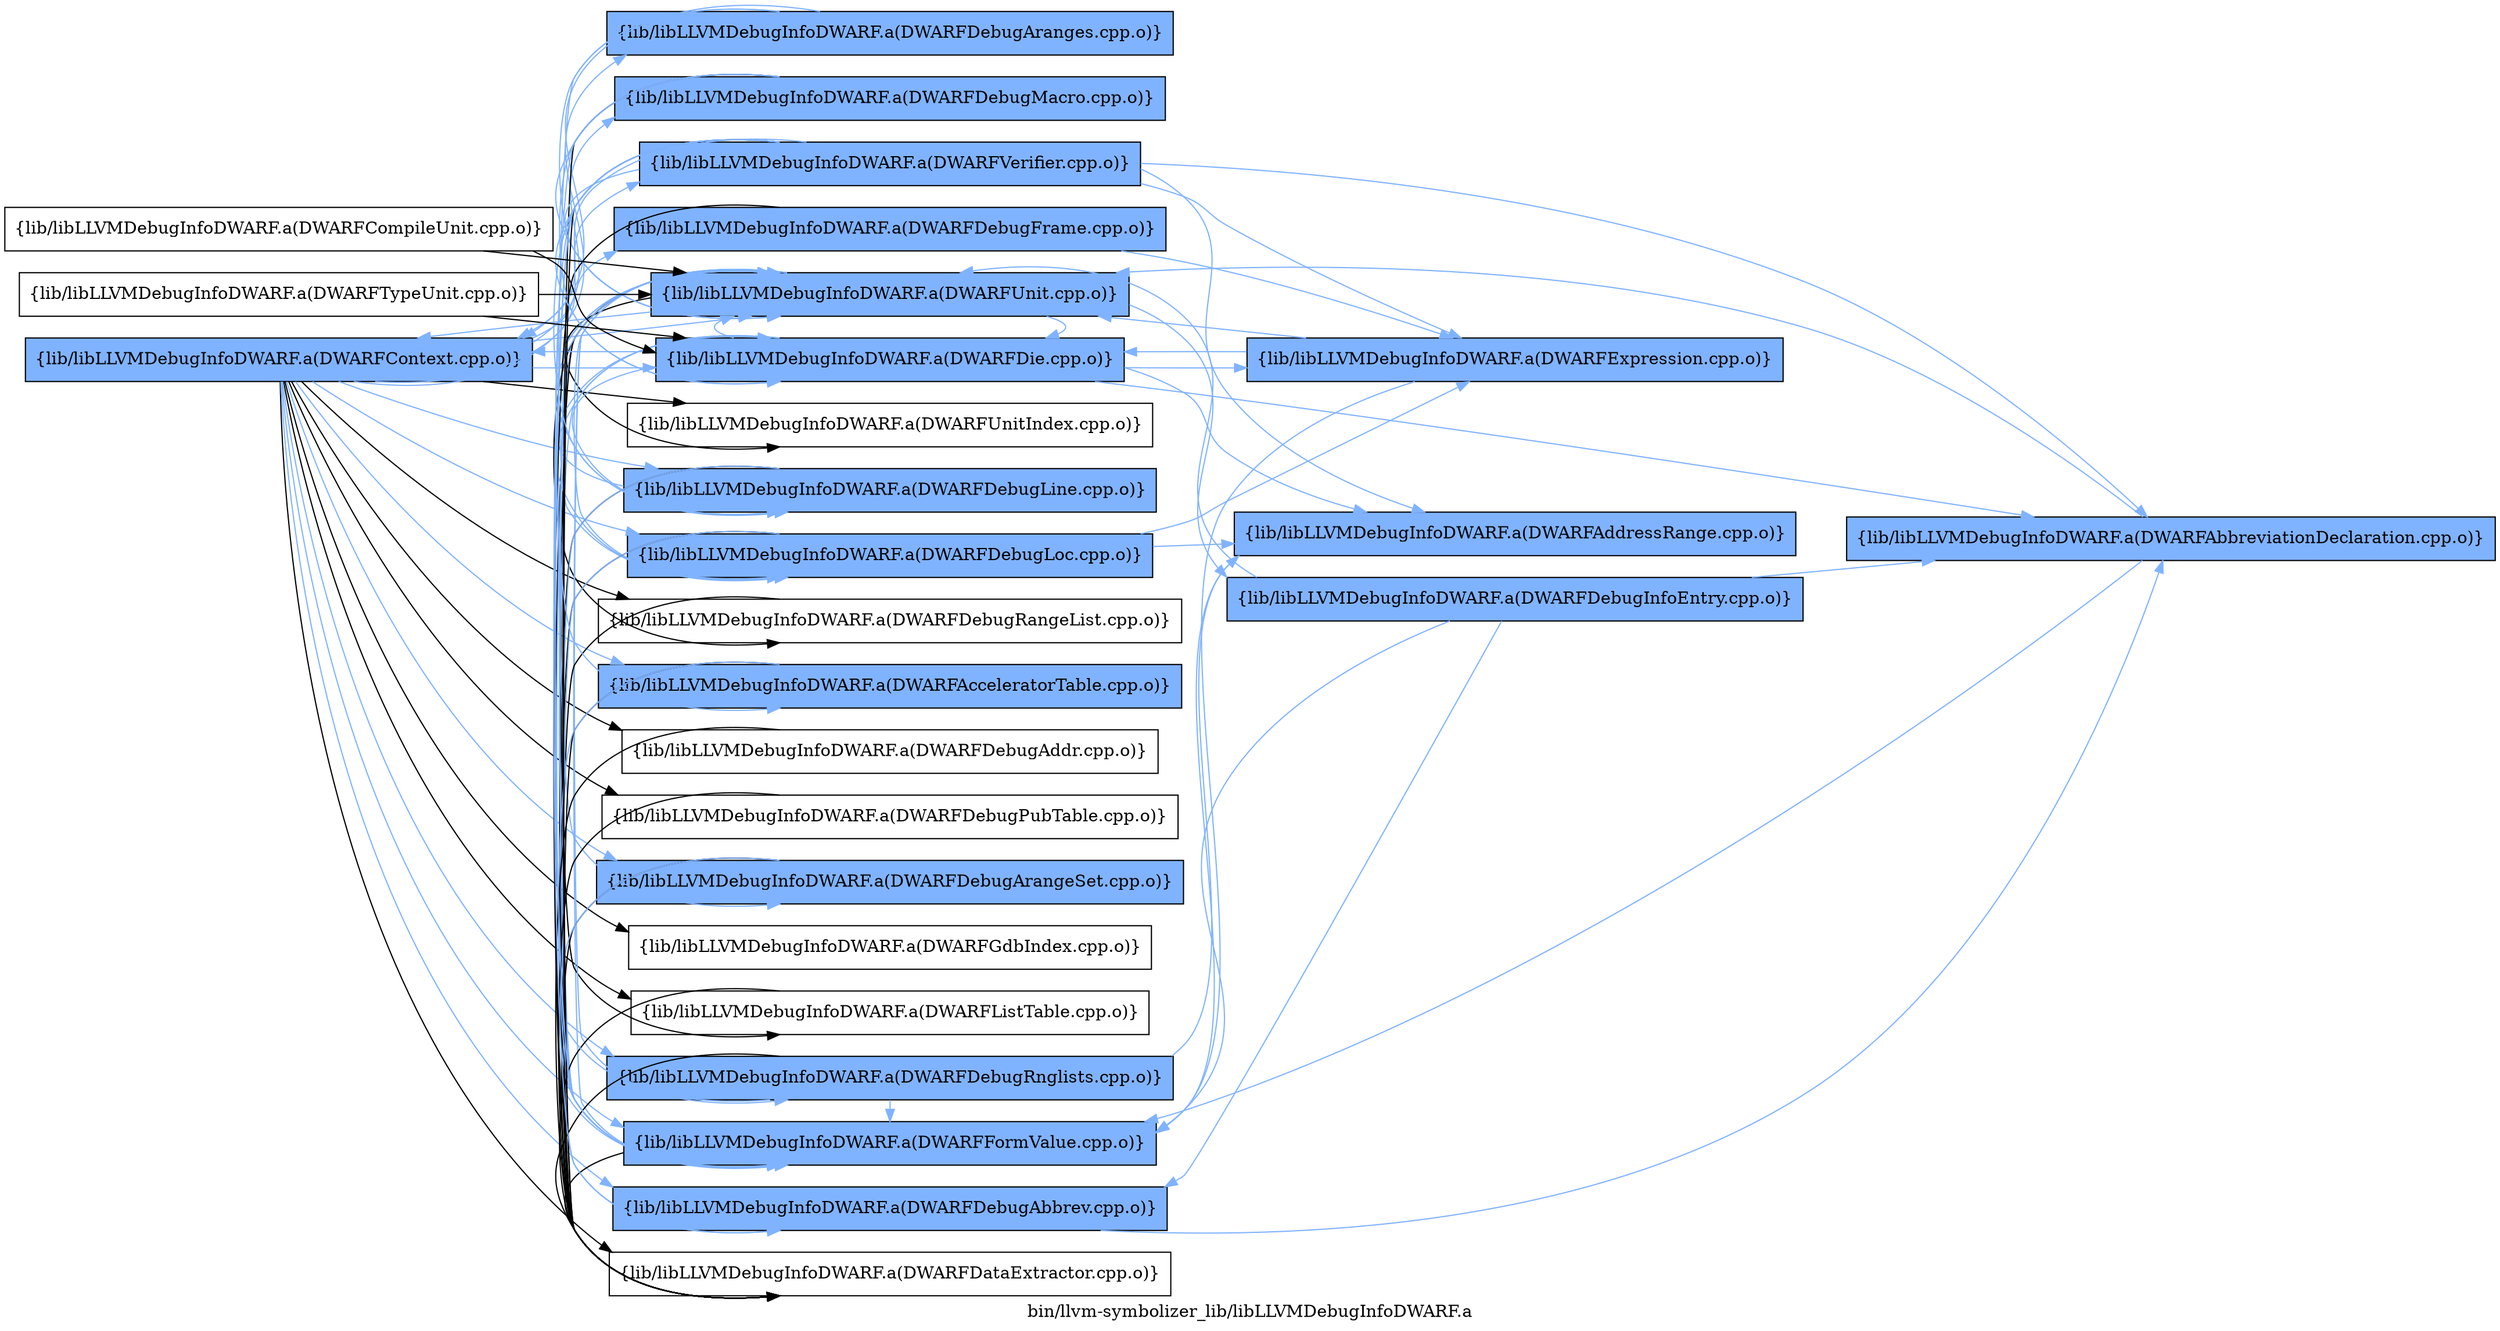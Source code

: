 digraph "bin/llvm-symbolizer_lib/libLLVMDebugInfoDWARF.a" {
	label="bin/llvm-symbolizer_lib/libLLVMDebugInfoDWARF.a";
	rankdir=LR;
	{ rank=same; Node0x55f808f8b6b8;  }
	{ rank=same; Node0x55f808f8bf78; Node0x55f808f8bde8; Node0x55f808f94ee8; Node0x55f808f94718; Node0x55f808f93ef8; Node0x55f808f92f08; Node0x55f808f92148; Node0x55f808f919c8; Node0x55f808f8e5e8; Node0x55f808f8b848; Node0x55f808f8b258; Node0x55f808f8cd38; Node0x55f808f8cb58; Node0x55f808f939f8; Node0x55f808f92288; Node0x55f808f917e8; Node0x55f808f8e638; Node0x55f808f8f538; Node0x55f808f8eea8; Node0x55f808f8b2a8;  }
	{ rank=same; Node0x55f808f8b6b8;  }
	{ rank=same; Node0x55f808f8bf78; Node0x55f808f8bde8; Node0x55f808f94ee8; Node0x55f808f94718; Node0x55f808f93ef8; Node0x55f808f92f08; Node0x55f808f92148; Node0x55f808f919c8; Node0x55f808f8e5e8; Node0x55f808f8b848; Node0x55f808f8b258; Node0x55f808f8cd38; Node0x55f808f8cb58; Node0x55f808f939f8; Node0x55f808f92288; Node0x55f808f917e8; Node0x55f808f8e638; Node0x55f808f8f538; Node0x55f808f8eea8; Node0x55f808f8b2a8;  }

	Node0x55f808f8b6b8 [shape=record,shape=box,group=1,style=filled,fillcolor="0.600000 0.5 1",label="{lib/libLLVMDebugInfoDWARF.a(DWARFContext.cpp.o)}"];
	Node0x55f808f8b6b8 -> Node0x55f808f8bf78[color="0.600000 0.5 1"];
	Node0x55f808f8b6b8 -> Node0x55f808f8bde8;
	Node0x55f808f8b6b8 -> Node0x55f808f94ee8;
	Node0x55f808f8b6b8 -> Node0x55f808f94718;
	Node0x55f808f8b6b8 -> Node0x55f808f93ef8[color="0.600000 0.5 1"];
	Node0x55f808f8b6b8 -> Node0x55f808f92f08[color="0.600000 0.5 1"];
	Node0x55f808f8b6b8 -> Node0x55f808f92148[color="0.600000 0.5 1"];
	Node0x55f808f8b6b8 -> Node0x55f808f919c8[color="0.600000 0.5 1"];
	Node0x55f808f8b6b8 -> Node0x55f808f8e5e8[color="0.600000 0.5 1"];
	Node0x55f808f8b6b8 -> Node0x55f808f8b848;
	Node0x55f808f8b6b8 -> Node0x55f808f8b258[color="0.600000 0.5 1"];
	Node0x55f808f8b6b8 -> Node0x55f808f8cd38[color="0.600000 0.5 1"];
	Node0x55f808f8b6b8 -> Node0x55f808f8cb58[color="0.600000 0.5 1"];
	Node0x55f808f8b6b8 -> Node0x55f808f939f8;
	Node0x55f808f8b6b8 -> Node0x55f808f92288[color="0.600000 0.5 1"];
	Node0x55f808f8b6b8 -> Node0x55f808f917e8[color="0.600000 0.5 1"];
	Node0x55f808f8b6b8 -> Node0x55f808f8e638[color="0.600000 0.5 1"];
	Node0x55f808f8b6b8 -> Node0x55f808f8f538;
	Node0x55f808f8b6b8 -> Node0x55f808f8eea8;
	Node0x55f808f8b6b8 -> Node0x55f808f8b2a8[color="0.600000 0.5 1"];
	Node0x55f808f8bf78 [shape=record,shape=box,group=1,style=filled,fillcolor="0.600000 0.5 1",label="{lib/libLLVMDebugInfoDWARF.a(DWARFUnit.cpp.o)}"];
	Node0x55f808f8bf78 -> Node0x55f808f8b6b8[color="0.600000 0.5 1"];
	Node0x55f808f8bf78 -> Node0x55f808f8bde8;
	Node0x55f808f8bf78 -> Node0x55f808f94ee8;
	Node0x55f808f8bf78 -> Node0x55f808f94718;
	Node0x55f808f8bf78 -> Node0x55f808f93ef8[color="0.600000 0.5 1"];
	Node0x55f808f8bf78 -> Node0x55f808f92f08[color="0.600000 0.5 1"];
	Node0x55f808f8bf78 -> Node0x55f808f92788[color="0.600000 0.5 1"];
	Node0x55f808f8bf78 -> Node0x55f808f92148[color="0.600000 0.5 1"];
	Node0x55f808f8bf78 -> Node0x55f808f8e5e8[color="0.600000 0.5 1"];
	Node0x55f808f8bf78 -> Node0x55f808f8b848;
	Node0x55f808f8bf78 -> Node0x55f808f8b258[color="0.600000 0.5 1"];
	Node0x55f808f8bde8 [shape=record,shape=box,group=0,label="{lib/libLLVMDebugInfoDWARF.a(DWARFDataExtractor.cpp.o)}"];
	Node0x55f808f94ee8 [shape=record,shape=box,group=0,label="{lib/libLLVMDebugInfoDWARF.a(DWARFUnitIndex.cpp.o)}"];
	Node0x55f808f94718 [shape=record,shape=box,group=0,label="{lib/libLLVMDebugInfoDWARF.a(DWARFDebugRangeList.cpp.o)}"];
	Node0x55f808f94718 -> Node0x55f808f8bde8;
	Node0x55f808f93ef8 [shape=record,shape=box,group=1,style=filled,fillcolor="0.600000 0.5 1",label="{lib/libLLVMDebugInfoDWARF.a(DWARFDebugAbbrev.cpp.o)}"];
	Node0x55f808f93ef8 -> Node0x55f808f93818[color="0.600000 0.5 1"];
	Node0x55f808f92f08 [shape=record,shape=box,group=1,style=filled,fillcolor="0.600000 0.5 1",label="{lib/libLLVMDebugInfoDWARF.a(DWARFFormValue.cpp.o)}"];
	Node0x55f808f92f08 -> Node0x55f808f8bf78[color="0.600000 0.5 1"];
	Node0x55f808f92f08 -> Node0x55f808f8bde8;
	Node0x55f808f92148 [shape=record,shape=box,group=1,style=filled,fillcolor="0.600000 0.5 1",label="{lib/libLLVMDebugInfoDWARF.a(DWARFDie.cpp.o)}"];
	Node0x55f808f92148 -> Node0x55f808f8b6b8[color="0.600000 0.5 1"];
	Node0x55f808f92148 -> Node0x55f808f8bf78[color="0.600000 0.5 1"];
	Node0x55f808f92148 -> Node0x55f808f93818[color="0.600000 0.5 1"];
	Node0x55f808f92148 -> Node0x55f808f92f08[color="0.600000 0.5 1"];
	Node0x55f808f92148 -> Node0x55f808f919c8[color="0.600000 0.5 1"];
	Node0x55f808f92148 -> Node0x55f808f8e5e8[color="0.600000 0.5 1"];
	Node0x55f808f92148 -> Node0x55f808f8d878[color="0.600000 0.5 1"];
	Node0x55f808f92148 -> Node0x55f808f8f038[color="0.600000 0.5 1"];
	Node0x55f808f919c8 [shape=record,shape=box,group=1,style=filled,fillcolor="0.600000 0.5 1",label="{lib/libLLVMDebugInfoDWARF.a(DWARFDebugLine.cpp.o)}"];
	Node0x55f808f919c8 -> Node0x55f808f8bf78[color="0.600000 0.5 1"];
	Node0x55f808f919c8 -> Node0x55f808f8bde8;
	Node0x55f808f919c8 -> Node0x55f808f92f08[color="0.600000 0.5 1"];
	Node0x55f808f919c8 -> Node0x55f808f92148[color="0.600000 0.5 1"];
	Node0x55f808f8e5e8 [shape=record,shape=box,group=1,style=filled,fillcolor="0.600000 0.5 1",label="{lib/libLLVMDebugInfoDWARF.a(DWARFDebugLoc.cpp.o)}"];
	Node0x55f808f8e5e8 -> Node0x55f808f8bf78[color="0.600000 0.5 1"];
	Node0x55f808f8e5e8 -> Node0x55f808f8bde8;
	Node0x55f808f8e5e8 -> Node0x55f808f92f08[color="0.600000 0.5 1"];
	Node0x55f808f8e5e8 -> Node0x55f808f8d878[color="0.600000 0.5 1"];
	Node0x55f808f8e5e8 -> Node0x55f808f8f038[color="0.600000 0.5 1"];
	Node0x55f808f8b848 [shape=record,shape=box,group=0,label="{lib/libLLVMDebugInfoDWARF.a(DWARFListTable.cpp.o)}"];
	Node0x55f808f8b848 -> Node0x55f808f8bde8;
	Node0x55f808f8b258 [shape=record,shape=box,group=1,style=filled,fillcolor="0.600000 0.5 1",label="{lib/libLLVMDebugInfoDWARF.a(DWARFDebugRnglists.cpp.o)}"];
	Node0x55f808f8b258 -> Node0x55f808f8bf78[color="0.600000 0.5 1"];
	Node0x55f808f8b258 -> Node0x55f808f8bde8;
	Node0x55f808f8b258 -> Node0x55f808f92f08[color="0.600000 0.5 1"];
	Node0x55f808f8b258 -> Node0x55f808f8f038[color="0.600000 0.5 1"];
	Node0x55f808f8cd38 [shape=record,shape=box,group=1,style=filled,fillcolor="0.600000 0.5 1",label="{lib/libLLVMDebugInfoDWARF.a(DWARFDebugAranges.cpp.o)}"];
	Node0x55f808f8cd38 -> Node0x55f808f8b6b8[color="0.600000 0.5 1"];
	Node0x55f808f8cd38 -> Node0x55f808f8bf78[color="0.600000 0.5 1"];
	Node0x55f808f8cd38 -> Node0x55f808f8cb58[color="0.600000 0.5 1"];
	Node0x55f808f8cb58 [shape=record,shape=box,group=1,style=filled,fillcolor="0.600000 0.5 1",label="{lib/libLLVMDebugInfoDWARF.a(DWARFDebugArangeSet.cpp.o)}"];
	Node0x55f808f8cb58 -> Node0x55f808f8bde8;
	Node0x55f808f8cb58 -> Node0x55f808f92f08[color="0.600000 0.5 1"];
	Node0x55f808f939f8 [shape=record,shape=box,group=0,label="{lib/libLLVMDebugInfoDWARF.a(DWARFGdbIndex.cpp.o)}"];
	Node0x55f808f92288 [shape=record,shape=box,group=1,style=filled,fillcolor="0.600000 0.5 1",label="{lib/libLLVMDebugInfoDWARF.a(DWARFDebugMacro.cpp.o)}"];
	Node0x55f808f92288 -> Node0x55f808f8bf78[color="0.600000 0.5 1"];
	Node0x55f808f92288 -> Node0x55f808f8bde8;
	Node0x55f808f92288 -> Node0x55f808f92f08[color="0.600000 0.5 1"];
	Node0x55f808f92288 -> Node0x55f808f92148[color="0.600000 0.5 1"];
	Node0x55f808f917e8 [shape=record,shape=box,group=1,style=filled,fillcolor="0.600000 0.5 1",label="{lib/libLLVMDebugInfoDWARF.a(DWARFDebugFrame.cpp.o)}"];
	Node0x55f808f917e8 -> Node0x55f808f8bde8;
	Node0x55f808f917e8 -> Node0x55f808f8d878[color="0.600000 0.5 1"];
	Node0x55f808f8e638 [shape=record,shape=box,group=1,style=filled,fillcolor="0.600000 0.5 1",label="{lib/libLLVMDebugInfoDWARF.a(DWARFAcceleratorTable.cpp.o)}"];
	Node0x55f808f8e638 -> Node0x55f808f8bde8;
	Node0x55f808f8e638 -> Node0x55f808f92f08[color="0.600000 0.5 1"];
	Node0x55f808f8f538 [shape=record,shape=box,group=0,label="{lib/libLLVMDebugInfoDWARF.a(DWARFDebugAddr.cpp.o)}"];
	Node0x55f808f8f538 -> Node0x55f808f8bde8;
	Node0x55f808f8eea8 [shape=record,shape=box,group=0,label="{lib/libLLVMDebugInfoDWARF.a(DWARFDebugPubTable.cpp.o)}"];
	Node0x55f808f8eea8 -> Node0x55f808f8bde8;
	Node0x55f808f8b2a8 [shape=record,shape=box,group=1,style=filled,fillcolor="0.600000 0.5 1",label="{lib/libLLVMDebugInfoDWARF.a(DWARFVerifier.cpp.o)}"];
	Node0x55f808f8b2a8 -> Node0x55f808f8b6b8[color="0.600000 0.5 1"];
	Node0x55f808f8b2a8 -> Node0x55f808f8bf78[color="0.600000 0.5 1"];
	Node0x55f808f8b2a8 -> Node0x55f808f8bde8;
	Node0x55f808f8b2a8 -> Node0x55f808f93ef8[color="0.600000 0.5 1"];
	Node0x55f808f8b2a8 -> Node0x55f808f93818[color="0.600000 0.5 1"];
	Node0x55f808f8b2a8 -> Node0x55f808f92f08[color="0.600000 0.5 1"];
	Node0x55f808f8b2a8 -> Node0x55f808f92148[color="0.600000 0.5 1"];
	Node0x55f808f8b2a8 -> Node0x55f808f919c8[color="0.600000 0.5 1"];
	Node0x55f808f8b2a8 -> Node0x55f808f8d878[color="0.600000 0.5 1"];
	Node0x55f808f8b2a8 -> Node0x55f808f8f038[color="0.600000 0.5 1"];
	Node0x55f808f8b2a8 -> Node0x55f808f8e638[color="0.600000 0.5 1"];
	Node0x55f808f92788 [shape=record,shape=box,group=1,style=filled,fillcolor="0.600000 0.5 1",label="{lib/libLLVMDebugInfoDWARF.a(DWARFDebugInfoEntry.cpp.o)}"];
	Node0x55f808f92788 -> Node0x55f808f8bf78[color="0.600000 0.5 1"];
	Node0x55f808f92788 -> Node0x55f808f93ef8[color="0.600000 0.5 1"];
	Node0x55f808f92788 -> Node0x55f808f93818[color="0.600000 0.5 1"];
	Node0x55f808f92788 -> Node0x55f808f92f08[color="0.600000 0.5 1"];
	Node0x55f808f93818 [shape=record,shape=box,group=1,style=filled,fillcolor="0.600000 0.5 1",label="{lib/libLLVMDebugInfoDWARF.a(DWARFAbbreviationDeclaration.cpp.o)}"];
	Node0x55f808f93818 -> Node0x55f808f8bf78[color="0.600000 0.5 1"];
	Node0x55f808f93818 -> Node0x55f808f92f08[color="0.600000 0.5 1"];
	Node0x55f808f8d878 [shape=record,shape=box,group=1,style=filled,fillcolor="0.600000 0.5 1",label="{lib/libLLVMDebugInfoDWARF.a(DWARFExpression.cpp.o)}"];
	Node0x55f808f8d878 -> Node0x55f808f8bf78[color="0.600000 0.5 1"];
	Node0x55f808f8d878 -> Node0x55f808f92f08[color="0.600000 0.5 1"];
	Node0x55f808f8d878 -> Node0x55f808f92148[color="0.600000 0.5 1"];
	Node0x55f808f8f038 [shape=record,shape=box,group=1,style=filled,fillcolor="0.600000 0.5 1",label="{lib/libLLVMDebugInfoDWARF.a(DWARFAddressRange.cpp.o)}"];
	Node0x55f808f8f038 -> Node0x55f808f92f08[color="0.600000 0.5 1"];
	Node0x55f808f8eef8 [shape=record,shape=box,group=0,label="{lib/libLLVMDebugInfoDWARF.a(DWARFTypeUnit.cpp.o)}"];
	Node0x55f808f8eef8 -> Node0x55f808f8bf78;
	Node0x55f808f8eef8 -> Node0x55f808f92148;
	Node0x55f808f8bac8 [shape=record,shape=box,group=0,label="{lib/libLLVMDebugInfoDWARF.a(DWARFCompileUnit.cpp.o)}"];
	Node0x55f808f8bac8 -> Node0x55f808f8bf78;
	Node0x55f808f8bac8 -> Node0x55f808f92148;
}
